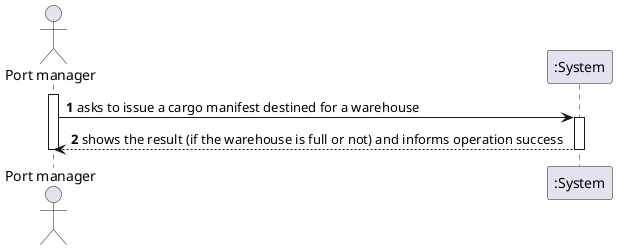 @startuml
'https://plantuml.com/sequence-diagram

autonumber
actor "Port manager" as C
activate C

C -> ":System": asks to issue a cargo manifest destined for a warehouse
activate ":System"
":System" --> C : shows the result (if the warehouse is full or not) and informs operation success
deactivate ":System"

deactivate C
@enduml